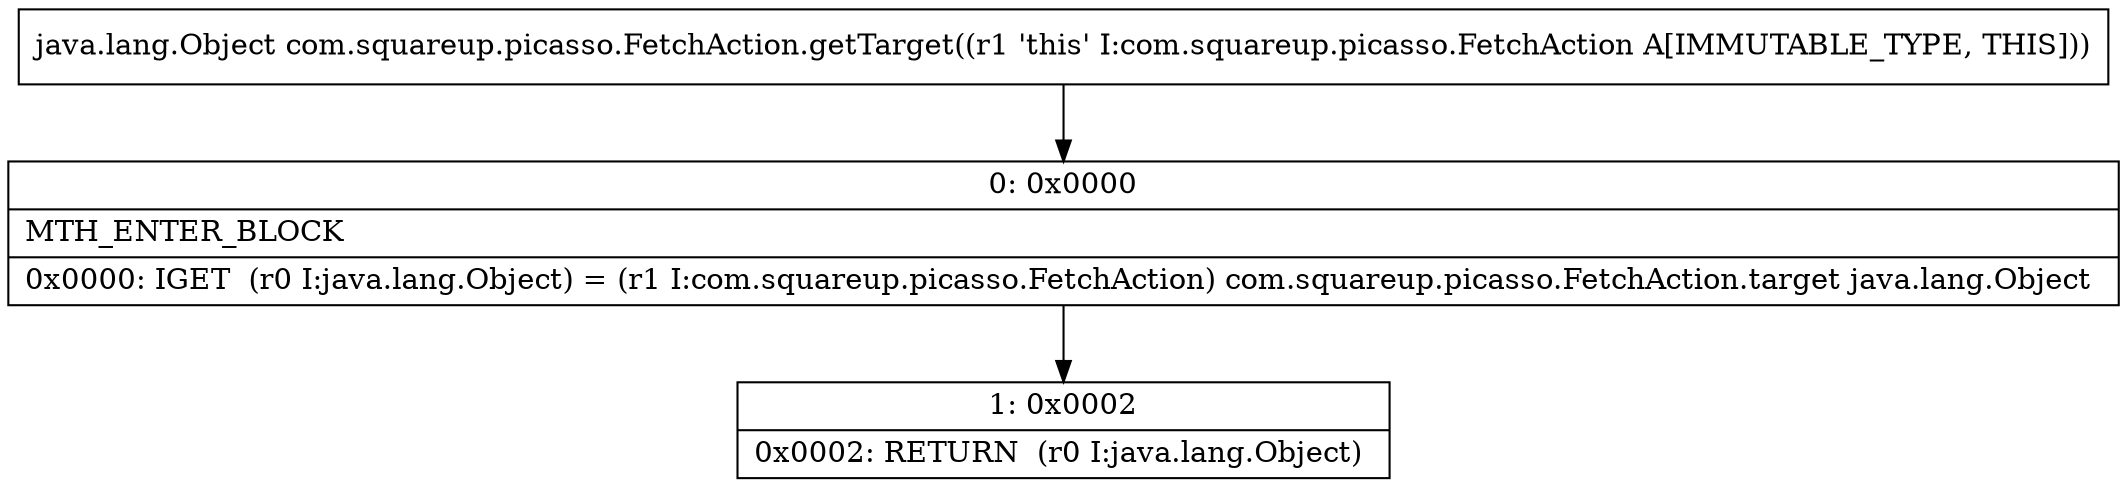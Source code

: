 digraph "CFG forcom.squareup.picasso.FetchAction.getTarget()Ljava\/lang\/Object;" {
Node_0 [shape=record,label="{0\:\ 0x0000|MTH_ENTER_BLOCK\l|0x0000: IGET  (r0 I:java.lang.Object) = (r1 I:com.squareup.picasso.FetchAction) com.squareup.picasso.FetchAction.target java.lang.Object \l}"];
Node_1 [shape=record,label="{1\:\ 0x0002|0x0002: RETURN  (r0 I:java.lang.Object) \l}"];
MethodNode[shape=record,label="{java.lang.Object com.squareup.picasso.FetchAction.getTarget((r1 'this' I:com.squareup.picasso.FetchAction A[IMMUTABLE_TYPE, THIS])) }"];
MethodNode -> Node_0;
Node_0 -> Node_1;
}

